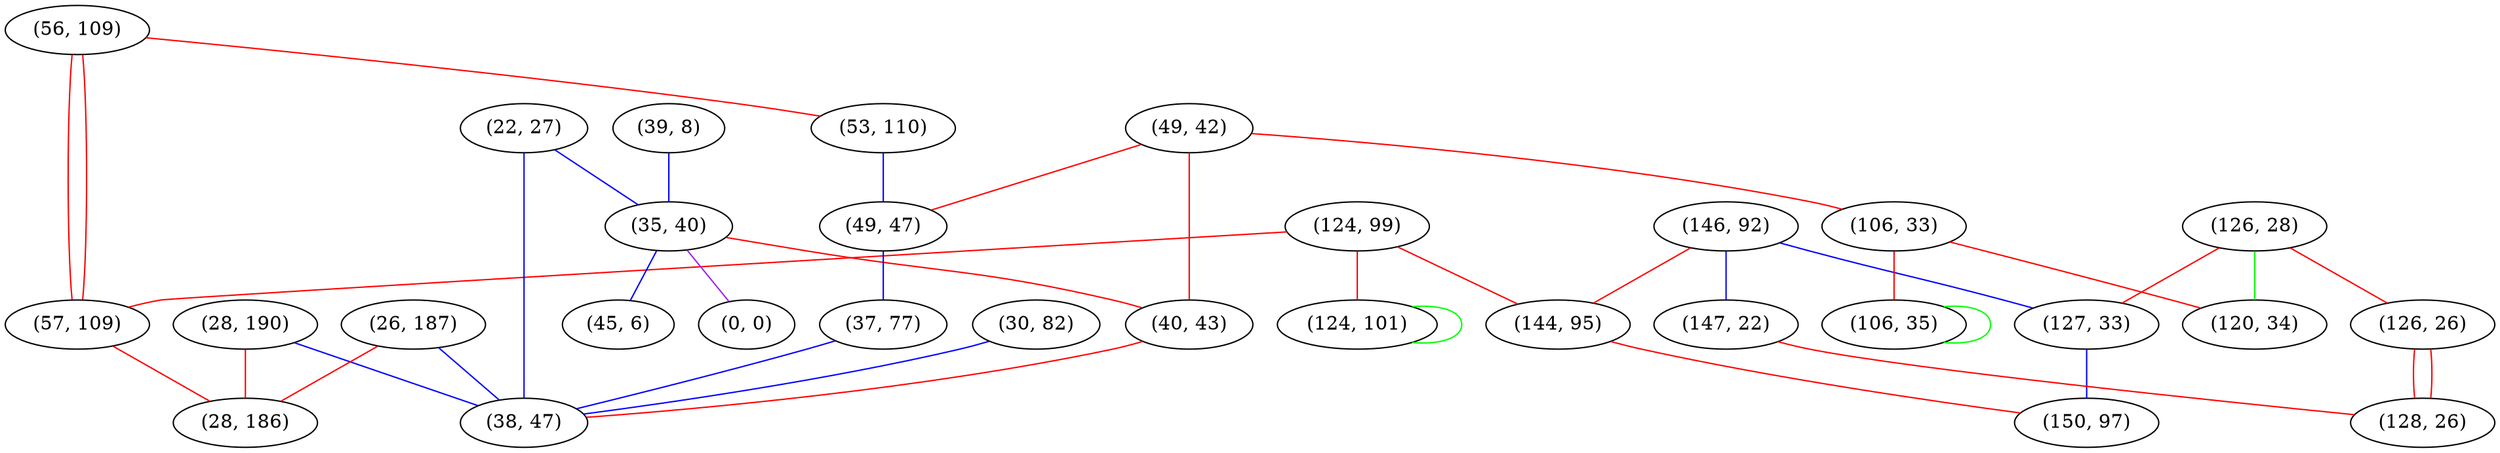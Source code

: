 graph "" {
"(28, 190)";
"(49, 42)";
"(124, 99)";
"(126, 28)";
"(56, 109)";
"(146, 92)";
"(106, 33)";
"(39, 8)";
"(127, 33)";
"(144, 95)";
"(22, 27)";
"(35, 40)";
"(53, 110)";
"(0, 0)";
"(26, 187)";
"(40, 43)";
"(147, 22)";
"(120, 34)";
"(150, 97)";
"(30, 82)";
"(106, 35)";
"(49, 47)";
"(124, 101)";
"(126, 26)";
"(128, 26)";
"(37, 77)";
"(45, 6)";
"(57, 109)";
"(28, 186)";
"(38, 47)";
"(28, 190)" -- "(28, 186)"  [color=red, key=0, weight=1];
"(28, 190)" -- "(38, 47)"  [color=blue, key=0, weight=3];
"(49, 42)" -- "(40, 43)"  [color=red, key=0, weight=1];
"(49, 42)" -- "(106, 33)"  [color=red, key=0, weight=1];
"(49, 42)" -- "(49, 47)"  [color=red, key=0, weight=1];
"(124, 99)" -- "(124, 101)"  [color=red, key=0, weight=1];
"(124, 99)" -- "(57, 109)"  [color=red, key=0, weight=1];
"(124, 99)" -- "(144, 95)"  [color=red, key=0, weight=1];
"(126, 28)" -- "(126, 26)"  [color=red, key=0, weight=1];
"(126, 28)" -- "(120, 34)"  [color=green, key=0, weight=2];
"(126, 28)" -- "(127, 33)"  [color=red, key=0, weight=1];
"(56, 109)" -- "(53, 110)"  [color=red, key=0, weight=1];
"(56, 109)" -- "(57, 109)"  [color=red, key=0, weight=1];
"(56, 109)" -- "(57, 109)"  [color=red, key=1, weight=1];
"(146, 92)" -- "(147, 22)"  [color=blue, key=0, weight=3];
"(146, 92)" -- "(144, 95)"  [color=red, key=0, weight=1];
"(146, 92)" -- "(127, 33)"  [color=blue, key=0, weight=3];
"(106, 33)" -- "(106, 35)"  [color=red, key=0, weight=1];
"(106, 33)" -- "(120, 34)"  [color=red, key=0, weight=1];
"(39, 8)" -- "(35, 40)"  [color=blue, key=0, weight=3];
"(127, 33)" -- "(150, 97)"  [color=blue, key=0, weight=3];
"(144, 95)" -- "(150, 97)"  [color=red, key=0, weight=1];
"(22, 27)" -- "(35, 40)"  [color=blue, key=0, weight=3];
"(22, 27)" -- "(38, 47)"  [color=blue, key=0, weight=3];
"(35, 40)" -- "(45, 6)"  [color=blue, key=0, weight=3];
"(35, 40)" -- "(40, 43)"  [color=red, key=0, weight=1];
"(35, 40)" -- "(0, 0)"  [color=purple, key=0, weight=4];
"(53, 110)" -- "(49, 47)"  [color=blue, key=0, weight=3];
"(26, 187)" -- "(28, 186)"  [color=red, key=0, weight=1];
"(26, 187)" -- "(38, 47)"  [color=blue, key=0, weight=3];
"(40, 43)" -- "(38, 47)"  [color=red, key=0, weight=1];
"(147, 22)" -- "(128, 26)"  [color=red, key=0, weight=1];
"(30, 82)" -- "(38, 47)"  [color=blue, key=0, weight=3];
"(106, 35)" -- "(106, 35)"  [color=green, key=0, weight=2];
"(49, 47)" -- "(37, 77)"  [color=blue, key=0, weight=3];
"(124, 101)" -- "(124, 101)"  [color=green, key=0, weight=2];
"(126, 26)" -- "(128, 26)"  [color=red, key=0, weight=1];
"(126, 26)" -- "(128, 26)"  [color=red, key=1, weight=1];
"(37, 77)" -- "(38, 47)"  [color=blue, key=0, weight=3];
"(57, 109)" -- "(28, 186)"  [color=red, key=0, weight=1];
}
